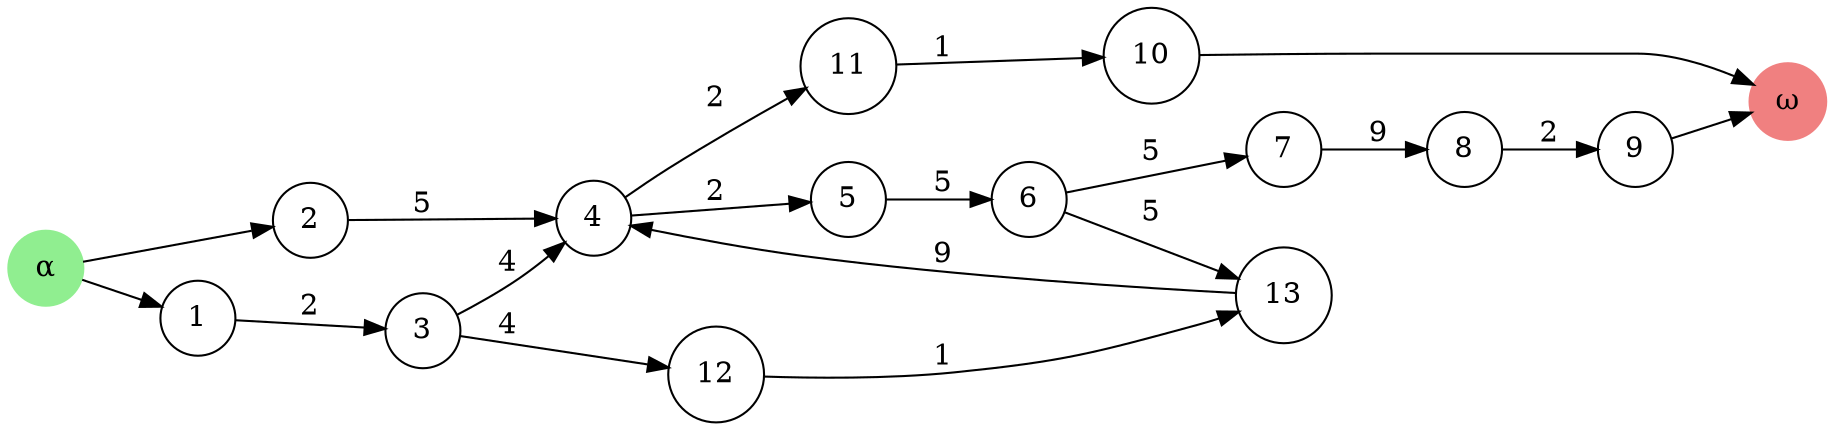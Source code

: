 // Graphe de contraintes
digraph {
	rankdir=LR
	1 [label=1 shape=circle]
	2 [label=2 shape=circle]
	3 [label=3 shape=circle]
	4 [label=4 shape=circle]
	5 [label=5 shape=circle]
	6 [label=6 shape=circle]
	7 [label=7 shape=circle]
	8 [label=8 shape=circle]
	9 [label=9 shape=circle]
	10 [label=10 shape=circle]
	11 [label=11 shape=circle]
	12 [label=12 shape=circle]
	13 [label=13 shape=circle]
	1 -> 3 [label=2]
	2 -> 4 [label=5]
	3 -> 4 [label=4]
	13 -> 4 [label=9]
	4 -> 5 [label=2]
	5 -> 6 [label=5]
	6 -> 7 [label=5]
	7 -> 8 [label=9]
	8 -> 9 [label=2]
	11 -> 10 [label=1]
	4 -> 11 [label=2]
	3 -> 12 [label=4]
	6 -> 13 [label=5]
	12 -> 13 [label=1]
	Alpha [label="α" color=lightgreen shape=circle style=filled]
	Alpha -> 1 [label=""]
	Alpha -> 2 [label=""]
	Omega [label="ω" color=lightcoral shape=circle style=filled]
	9 -> Omega [label=""]
	10 -> Omega [label=""]
}
